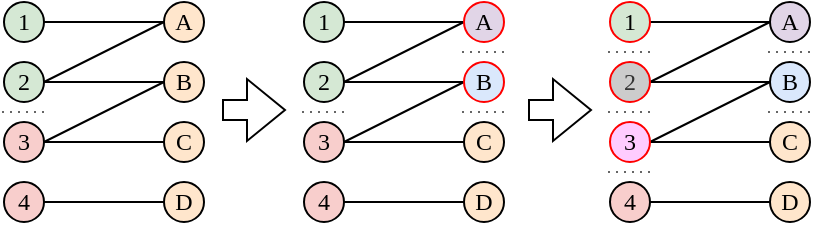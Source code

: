<mxfile version="28.2.0">
  <diagram id="zyJ3Icx23RCnWpEzb_S5" name="Page-1">
    <mxGraphModel dx="554" dy="335" grid="1" gridSize="2" guides="1" tooltips="1" connect="1" arrows="1" fold="1" page="1" pageScale="1" pageWidth="1169" pageHeight="827" math="0" shadow="0">
      <root>
        <mxCell id="0" />
        <mxCell id="1" parent="0" />
        <mxCell id="n7IsdOz3dWg-6jc3cimt-52" style="edgeStyle=none;shape=connector;rounded=0;orthogonalLoop=1;jettySize=auto;html=1;strokeColor=default;align=center;verticalAlign=middle;fontFamily=Helvetica;fontSize=11;fontColor=default;labelBackgroundColor=default;endArrow=none;endFill=0;entryX=0;entryY=0.5;entryDx=0;entryDy=0;" parent="1" source="n7IsdOz3dWg-6jc3cimt-2" target="n7IsdOz3dWg-6jc3cimt-43" edge="1">
          <mxGeometry relative="1" as="geometry" />
        </mxCell>
        <mxCell id="n7IsdOz3dWg-6jc3cimt-2" value="1" style="ellipse;whiteSpace=wrap;html=1;aspect=fixed;fontFamily=Times New Roman;fillColor=#d5e8d4;strokeColor=default;" parent="1" vertex="1">
          <mxGeometry x="460" y="130" width="20" height="20" as="geometry" />
        </mxCell>
        <mxCell id="n7IsdOz3dWg-6jc3cimt-54" style="edgeStyle=none;shape=connector;rounded=0;orthogonalLoop=1;jettySize=auto;html=1;entryX=0;entryY=0.5;entryDx=0;entryDy=0;strokeColor=default;align=center;verticalAlign=middle;fontFamily=Helvetica;fontSize=11;fontColor=default;labelBackgroundColor=default;endArrow=none;endFill=0;exitX=1;exitY=0.5;exitDx=0;exitDy=0;" parent="1" source="n7IsdOz3dWg-6jc3cimt-4" target="n7IsdOz3dWg-6jc3cimt-43" edge="1">
          <mxGeometry relative="1" as="geometry" />
        </mxCell>
        <mxCell id="n7IsdOz3dWg-6jc3cimt-55" style="edgeStyle=none;shape=connector;rounded=0;orthogonalLoop=1;jettySize=auto;html=1;entryX=0;entryY=0.5;entryDx=0;entryDy=0;strokeColor=default;align=center;verticalAlign=middle;fontFamily=Helvetica;fontSize=11;fontColor=default;labelBackgroundColor=default;endArrow=none;endFill=0;" parent="1" source="n7IsdOz3dWg-6jc3cimt-4" target="n7IsdOz3dWg-6jc3cimt-44" edge="1">
          <mxGeometry relative="1" as="geometry" />
        </mxCell>
        <mxCell id="n7IsdOz3dWg-6jc3cimt-4" value="2" style="ellipse;whiteSpace=wrap;html=1;aspect=fixed;fontFamily=Times New Roman;fillColor=#d5e8d4;strokeColor=default;" parent="1" vertex="1">
          <mxGeometry x="460" y="160" width="20" height="20" as="geometry" />
        </mxCell>
        <mxCell id="n7IsdOz3dWg-6jc3cimt-56" style="edgeStyle=none;shape=connector;rounded=0;orthogonalLoop=1;jettySize=auto;html=1;entryX=0;entryY=0.5;entryDx=0;entryDy=0;strokeColor=default;align=center;verticalAlign=middle;fontFamily=Helvetica;fontSize=11;fontColor=default;labelBackgroundColor=default;endArrow=none;endFill=0;exitX=1;exitY=0.5;exitDx=0;exitDy=0;" parent="1" source="n7IsdOz3dWg-6jc3cimt-7" target="n7IsdOz3dWg-6jc3cimt-45" edge="1">
          <mxGeometry relative="1" as="geometry" />
        </mxCell>
        <mxCell id="n7IsdOz3dWg-6jc3cimt-57" style="edgeStyle=none;shape=connector;rounded=0;orthogonalLoop=1;jettySize=auto;html=1;exitX=1;exitY=0.5;exitDx=0;exitDy=0;entryX=0;entryY=0.5;entryDx=0;entryDy=0;strokeColor=default;align=center;verticalAlign=middle;fontFamily=Helvetica;fontSize=11;fontColor=default;labelBackgroundColor=default;endArrow=none;endFill=0;" parent="1" source="n7IsdOz3dWg-6jc3cimt-7" target="n7IsdOz3dWg-6jc3cimt-44" edge="1">
          <mxGeometry relative="1" as="geometry" />
        </mxCell>
        <mxCell id="n7IsdOz3dWg-6jc3cimt-7" value="3" style="ellipse;whiteSpace=wrap;html=1;aspect=fixed;fontFamily=Times New Roman;fillColor=#f8cecc;strokeColor=default;" parent="1" vertex="1">
          <mxGeometry x="460" y="190" width="20" height="20" as="geometry" />
        </mxCell>
        <mxCell id="n7IsdOz3dWg-6jc3cimt-58" style="edgeStyle=none;shape=connector;rounded=0;orthogonalLoop=1;jettySize=auto;html=1;exitX=1;exitY=0.5;exitDx=0;exitDy=0;entryX=0;entryY=0.5;entryDx=0;entryDy=0;strokeColor=default;align=center;verticalAlign=middle;fontFamily=Helvetica;fontSize=11;fontColor=default;labelBackgroundColor=default;endArrow=none;endFill=0;" parent="1" source="n7IsdOz3dWg-6jc3cimt-10" target="n7IsdOz3dWg-6jc3cimt-46" edge="1">
          <mxGeometry relative="1" as="geometry" />
        </mxCell>
        <mxCell id="n7IsdOz3dWg-6jc3cimt-10" value="4" style="ellipse;whiteSpace=wrap;html=1;aspect=fixed;fontFamily=Times New Roman;fillColor=#f8cecc;strokeColor=default;" parent="1" vertex="1">
          <mxGeometry x="460" y="220" width="20" height="20" as="geometry" />
        </mxCell>
        <mxCell id="n7IsdOz3dWg-6jc3cimt-43" value="A" style="ellipse;whiteSpace=wrap;html=1;aspect=fixed;fontFamily=Times New Roman;fillColor=#ffe6cc;strokeColor=default;" parent="1" vertex="1">
          <mxGeometry x="540" y="130" width="20" height="20" as="geometry" />
        </mxCell>
        <mxCell id="n7IsdOz3dWg-6jc3cimt-44" value="B" style="ellipse;whiteSpace=wrap;html=1;aspect=fixed;fontFamily=Times New Roman;fillColor=#ffe6cc;strokeColor=default;" parent="1" vertex="1">
          <mxGeometry x="540" y="160" width="20" height="20" as="geometry" />
        </mxCell>
        <mxCell id="n7IsdOz3dWg-6jc3cimt-45" value="C" style="ellipse;whiteSpace=wrap;html=1;aspect=fixed;fontFamily=Times New Roman;fillColor=#ffe6cc;strokeColor=default;" parent="1" vertex="1">
          <mxGeometry x="540" y="190" width="20" height="20" as="geometry" />
        </mxCell>
        <mxCell id="n7IsdOz3dWg-6jc3cimt-46" value="D" style="ellipse;whiteSpace=wrap;html=1;aspect=fixed;fontFamily=Times New Roman;fillColor=#ffe6cc;strokeColor=default;" parent="1" vertex="1">
          <mxGeometry x="540" y="220" width="20" height="20" as="geometry" />
        </mxCell>
        <mxCell id="n7IsdOz3dWg-6jc3cimt-59" value="" style="endArrow=none;dashed=1;html=1;dashPattern=1 3;strokeWidth=1;rounded=0;strokeColor=#666666;align=center;verticalAlign=middle;fontFamily=Helvetica;fontSize=11;fontColor=default;labelBackgroundColor=default;fillColor=#f5f5f5;" parent="1" edge="1">
          <mxGeometry width="50" height="50" relative="1" as="geometry">
            <mxPoint x="459" y="185" as="sourcePoint" />
            <mxPoint x="481" y="185" as="targetPoint" />
          </mxGeometry>
        </mxCell>
        <mxCell id="n7IsdOz3dWg-6jc3cimt-60" style="edgeStyle=none;shape=connector;rounded=0;orthogonalLoop=1;jettySize=auto;html=1;strokeColor=default;align=center;verticalAlign=middle;fontFamily=Helvetica;fontSize=11;fontColor=default;labelBackgroundColor=default;endArrow=none;endFill=0;entryX=0;entryY=0.5;entryDx=0;entryDy=0;" parent="1" source="n7IsdOz3dWg-6jc3cimt-61" target="n7IsdOz3dWg-6jc3cimt-70" edge="1">
          <mxGeometry relative="1" as="geometry" />
        </mxCell>
        <mxCell id="n7IsdOz3dWg-6jc3cimt-61" value="1" style="ellipse;whiteSpace=wrap;html=1;aspect=fixed;fontFamily=Times New Roman;fillColor=#d5e8d4;strokeColor=default;" parent="1" vertex="1">
          <mxGeometry x="610" y="130" width="20" height="20" as="geometry" />
        </mxCell>
        <mxCell id="n7IsdOz3dWg-6jc3cimt-62" style="edgeStyle=none;shape=connector;rounded=0;orthogonalLoop=1;jettySize=auto;html=1;entryX=0;entryY=0.5;entryDx=0;entryDy=0;strokeColor=default;align=center;verticalAlign=middle;fontFamily=Helvetica;fontSize=11;fontColor=default;labelBackgroundColor=default;endArrow=none;endFill=0;exitX=1;exitY=0.5;exitDx=0;exitDy=0;" parent="1" source="n7IsdOz3dWg-6jc3cimt-64" target="n7IsdOz3dWg-6jc3cimt-70" edge="1">
          <mxGeometry relative="1" as="geometry" />
        </mxCell>
        <mxCell id="n7IsdOz3dWg-6jc3cimt-63" style="edgeStyle=none;shape=connector;rounded=0;orthogonalLoop=1;jettySize=auto;html=1;entryX=0;entryY=0.5;entryDx=0;entryDy=0;strokeColor=default;align=center;verticalAlign=middle;fontFamily=Helvetica;fontSize=11;fontColor=default;labelBackgroundColor=default;endArrow=none;endFill=0;" parent="1" source="n7IsdOz3dWg-6jc3cimt-64" target="n7IsdOz3dWg-6jc3cimt-71" edge="1">
          <mxGeometry relative="1" as="geometry" />
        </mxCell>
        <mxCell id="n7IsdOz3dWg-6jc3cimt-64" value="2" style="ellipse;whiteSpace=wrap;html=1;aspect=fixed;fontFamily=Times New Roman;fillColor=#d5e8d4;strokeColor=default;" parent="1" vertex="1">
          <mxGeometry x="610" y="160" width="20" height="20" as="geometry" />
        </mxCell>
        <mxCell id="n7IsdOz3dWg-6jc3cimt-65" style="edgeStyle=none;shape=connector;rounded=0;orthogonalLoop=1;jettySize=auto;html=1;entryX=0;entryY=0.5;entryDx=0;entryDy=0;strokeColor=default;align=center;verticalAlign=middle;fontFamily=Helvetica;fontSize=11;fontColor=default;labelBackgroundColor=default;endArrow=none;endFill=0;exitX=1;exitY=0.5;exitDx=0;exitDy=0;" parent="1" source="n7IsdOz3dWg-6jc3cimt-67" target="n7IsdOz3dWg-6jc3cimt-72" edge="1">
          <mxGeometry relative="1" as="geometry" />
        </mxCell>
        <mxCell id="n7IsdOz3dWg-6jc3cimt-66" style="edgeStyle=none;shape=connector;rounded=0;orthogonalLoop=1;jettySize=auto;html=1;exitX=1;exitY=0.5;exitDx=0;exitDy=0;entryX=0;entryY=0.5;entryDx=0;entryDy=0;strokeColor=default;align=center;verticalAlign=middle;fontFamily=Helvetica;fontSize=11;fontColor=default;labelBackgroundColor=default;endArrow=none;endFill=0;" parent="1" source="n7IsdOz3dWg-6jc3cimt-67" target="n7IsdOz3dWg-6jc3cimt-71" edge="1">
          <mxGeometry relative="1" as="geometry" />
        </mxCell>
        <mxCell id="n7IsdOz3dWg-6jc3cimt-67" value="3" style="ellipse;whiteSpace=wrap;html=1;aspect=fixed;fontFamily=Times New Roman;fillColor=#f8cecc;strokeColor=default;" parent="1" vertex="1">
          <mxGeometry x="610" y="190" width="20" height="20" as="geometry" />
        </mxCell>
        <mxCell id="n7IsdOz3dWg-6jc3cimt-68" style="edgeStyle=none;shape=connector;rounded=0;orthogonalLoop=1;jettySize=auto;html=1;exitX=1;exitY=0.5;exitDx=0;exitDy=0;entryX=0;entryY=0.5;entryDx=0;entryDy=0;strokeColor=default;align=center;verticalAlign=middle;fontFamily=Helvetica;fontSize=11;fontColor=default;labelBackgroundColor=default;endArrow=none;endFill=0;" parent="1" source="n7IsdOz3dWg-6jc3cimt-69" target="n7IsdOz3dWg-6jc3cimt-73" edge="1">
          <mxGeometry relative="1" as="geometry" />
        </mxCell>
        <mxCell id="n7IsdOz3dWg-6jc3cimt-69" value="4" style="ellipse;whiteSpace=wrap;html=1;aspect=fixed;fontFamily=Times New Roman;fillColor=#f8cecc;strokeColor=default;" parent="1" vertex="1">
          <mxGeometry x="610" y="220" width="20" height="20" as="geometry" />
        </mxCell>
        <mxCell id="n7IsdOz3dWg-6jc3cimt-70" value="A" style="ellipse;whiteSpace=wrap;html=1;aspect=fixed;fontFamily=Times New Roman;fillColor=#e1d5e7;strokeColor=#FF0000;" parent="1" vertex="1">
          <mxGeometry x="690" y="130" width="20" height="20" as="geometry" />
        </mxCell>
        <mxCell id="n7IsdOz3dWg-6jc3cimt-71" value="B" style="ellipse;whiteSpace=wrap;html=1;aspect=fixed;fontFamily=Times New Roman;fillColor=#dae8fc;strokeColor=#FF0000;" parent="1" vertex="1">
          <mxGeometry x="690" y="160" width="20" height="20" as="geometry" />
        </mxCell>
        <mxCell id="n7IsdOz3dWg-6jc3cimt-72" value="C" style="ellipse;whiteSpace=wrap;html=1;aspect=fixed;fontFamily=Times New Roman;fillColor=#ffe6cc;strokeColor=default;" parent="1" vertex="1">
          <mxGeometry x="690" y="190" width="20" height="20" as="geometry" />
        </mxCell>
        <mxCell id="n7IsdOz3dWg-6jc3cimt-73" value="D" style="ellipse;whiteSpace=wrap;html=1;aspect=fixed;fontFamily=Times New Roman;fillColor=#ffe6cc;strokeColor=default;" parent="1" vertex="1">
          <mxGeometry x="690" y="220" width="20" height="20" as="geometry" />
        </mxCell>
        <mxCell id="n7IsdOz3dWg-6jc3cimt-74" value="" style="endArrow=none;dashed=1;html=1;dashPattern=1 3;strokeWidth=1;rounded=0;strokeColor=#666666;align=center;verticalAlign=middle;fontFamily=Helvetica;fontSize=11;fontColor=default;labelBackgroundColor=default;fillColor=#f5f5f5;" parent="1" edge="1">
          <mxGeometry width="50" height="50" relative="1" as="geometry">
            <mxPoint x="609" y="185" as="sourcePoint" />
            <mxPoint x="631" y="185" as="targetPoint" />
          </mxGeometry>
        </mxCell>
        <mxCell id="n7IsdOz3dWg-6jc3cimt-75" value="" style="shape=flexArrow;endArrow=classic;html=1;rounded=0;align=center;verticalAlign=middle;fontFamily=Helvetica;fontSize=11;fontColor=default;labelBackgroundColor=default;shadow=0;flowAnimation=0;" parent="1" edge="1">
          <mxGeometry width="50" height="50" relative="1" as="geometry">
            <mxPoint x="569" y="184" as="sourcePoint" />
            <mxPoint x="601" y="184" as="targetPoint" />
          </mxGeometry>
        </mxCell>
        <mxCell id="n7IsdOz3dWg-6jc3cimt-76" style="edgeStyle=none;shape=connector;rounded=0;orthogonalLoop=1;jettySize=auto;html=1;strokeColor=default;align=center;verticalAlign=middle;fontFamily=Helvetica;fontSize=11;fontColor=default;labelBackgroundColor=default;endArrow=none;endFill=0;entryX=0;entryY=0.5;entryDx=0;entryDy=0;" parent="1" source="n7IsdOz3dWg-6jc3cimt-77" target="n7IsdOz3dWg-6jc3cimt-86" edge="1">
          <mxGeometry relative="1" as="geometry" />
        </mxCell>
        <mxCell id="n7IsdOz3dWg-6jc3cimt-77" value="1" style="ellipse;whiteSpace=wrap;html=1;aspect=fixed;fontFamily=Times New Roman;fillColor=#d5e8d4;strokeColor=#FF0000;" parent="1" vertex="1">
          <mxGeometry x="763" y="130" width="20" height="20" as="geometry" />
        </mxCell>
        <mxCell id="n7IsdOz3dWg-6jc3cimt-78" style="edgeStyle=none;shape=connector;rounded=0;orthogonalLoop=1;jettySize=auto;html=1;entryX=0;entryY=0.5;entryDx=0;entryDy=0;strokeColor=default;align=center;verticalAlign=middle;fontFamily=Helvetica;fontSize=11;fontColor=default;labelBackgroundColor=default;endArrow=none;endFill=0;exitX=1;exitY=0.5;exitDx=0;exitDy=0;" parent="1" source="n7IsdOz3dWg-6jc3cimt-80" target="n7IsdOz3dWg-6jc3cimt-86" edge="1">
          <mxGeometry relative="1" as="geometry" />
        </mxCell>
        <mxCell id="n7IsdOz3dWg-6jc3cimt-79" style="edgeStyle=none;shape=connector;rounded=0;orthogonalLoop=1;jettySize=auto;html=1;entryX=0;entryY=0.5;entryDx=0;entryDy=0;strokeColor=default;align=center;verticalAlign=middle;fontFamily=Helvetica;fontSize=11;fontColor=default;labelBackgroundColor=default;endArrow=none;endFill=0;" parent="1" source="n7IsdOz3dWg-6jc3cimt-80" target="n7IsdOz3dWg-6jc3cimt-87" edge="1">
          <mxGeometry relative="1" as="geometry" />
        </mxCell>
        <mxCell id="n7IsdOz3dWg-6jc3cimt-80" value="2" style="ellipse;whiteSpace=wrap;html=1;aspect=fixed;fontFamily=Times New Roman;fillColor=#CCCCCC;strokeColor=#FF0000;fontColor=#333333;" parent="1" vertex="1">
          <mxGeometry x="763" y="160" width="20" height="20" as="geometry" />
        </mxCell>
        <mxCell id="n7IsdOz3dWg-6jc3cimt-81" style="edgeStyle=none;shape=connector;rounded=0;orthogonalLoop=1;jettySize=auto;html=1;entryX=0;entryY=0.5;entryDx=0;entryDy=0;strokeColor=default;align=center;verticalAlign=middle;fontFamily=Helvetica;fontSize=11;fontColor=default;labelBackgroundColor=default;endArrow=none;endFill=0;exitX=1;exitY=0.5;exitDx=0;exitDy=0;" parent="1" source="n7IsdOz3dWg-6jc3cimt-83" target="n7IsdOz3dWg-6jc3cimt-88" edge="1">
          <mxGeometry relative="1" as="geometry" />
        </mxCell>
        <mxCell id="n7IsdOz3dWg-6jc3cimt-82" style="edgeStyle=none;shape=connector;rounded=0;orthogonalLoop=1;jettySize=auto;html=1;exitX=1;exitY=0.5;exitDx=0;exitDy=0;entryX=0;entryY=0.5;entryDx=0;entryDy=0;strokeColor=default;align=center;verticalAlign=middle;fontFamily=Helvetica;fontSize=11;fontColor=default;labelBackgroundColor=default;endArrow=none;endFill=0;" parent="1" source="n7IsdOz3dWg-6jc3cimt-83" target="n7IsdOz3dWg-6jc3cimt-87" edge="1">
          <mxGeometry relative="1" as="geometry" />
        </mxCell>
        <mxCell id="n7IsdOz3dWg-6jc3cimt-83" value="3" style="ellipse;whiteSpace=wrap;html=1;aspect=fixed;fontFamily=Times New Roman;fillColor=#FFCCFF;strokeColor=#FF0000;" parent="1" vertex="1">
          <mxGeometry x="763" y="190" width="20" height="20" as="geometry" />
        </mxCell>
        <mxCell id="n7IsdOz3dWg-6jc3cimt-84" style="edgeStyle=none;shape=connector;rounded=0;orthogonalLoop=1;jettySize=auto;html=1;exitX=1;exitY=0.5;exitDx=0;exitDy=0;entryX=0;entryY=0.5;entryDx=0;entryDy=0;strokeColor=default;align=center;verticalAlign=middle;fontFamily=Helvetica;fontSize=11;fontColor=default;labelBackgroundColor=default;endArrow=none;endFill=0;" parent="1" source="n7IsdOz3dWg-6jc3cimt-85" target="n7IsdOz3dWg-6jc3cimt-89" edge="1">
          <mxGeometry relative="1" as="geometry" />
        </mxCell>
        <mxCell id="n7IsdOz3dWg-6jc3cimt-85" value="4" style="ellipse;whiteSpace=wrap;html=1;aspect=fixed;fontFamily=Times New Roman;fillColor=#f8cecc;strokeColor=default;" parent="1" vertex="1">
          <mxGeometry x="763" y="220" width="20" height="20" as="geometry" />
        </mxCell>
        <mxCell id="n7IsdOz3dWg-6jc3cimt-86" value="A" style="ellipse;whiteSpace=wrap;html=1;aspect=fixed;fontFamily=Times New Roman;fillColor=#e1d5e7;strokeColor=default;" parent="1" vertex="1">
          <mxGeometry x="843" y="130" width="20" height="20" as="geometry" />
        </mxCell>
        <mxCell id="n7IsdOz3dWg-6jc3cimt-87" value="B" style="ellipse;whiteSpace=wrap;html=1;aspect=fixed;fontFamily=Times New Roman;fillColor=#dae8fc;strokeColor=default;" parent="1" vertex="1">
          <mxGeometry x="843" y="160" width="20" height="20" as="geometry" />
        </mxCell>
        <mxCell id="n7IsdOz3dWg-6jc3cimt-88" value="C" style="ellipse;whiteSpace=wrap;html=1;aspect=fixed;fontFamily=Times New Roman;fillColor=#ffe6cc;strokeColor=default;" parent="1" vertex="1">
          <mxGeometry x="843" y="190" width="20" height="20" as="geometry" />
        </mxCell>
        <mxCell id="n7IsdOz3dWg-6jc3cimt-89" value="D" style="ellipse;whiteSpace=wrap;html=1;aspect=fixed;fontFamily=Times New Roman;fillColor=#ffe6cc;strokeColor=default;" parent="1" vertex="1">
          <mxGeometry x="843" y="220" width="20" height="20" as="geometry" />
        </mxCell>
        <mxCell id="n7IsdOz3dWg-6jc3cimt-90" value="" style="endArrow=none;dashed=1;html=1;dashPattern=1 3;strokeWidth=1;rounded=0;strokeColor=#666666;align=center;verticalAlign=middle;fontFamily=Helvetica;fontSize=11;fontColor=default;labelBackgroundColor=default;fillColor=#f5f5f5;" parent="1" edge="1">
          <mxGeometry width="50" height="50" relative="1" as="geometry">
            <mxPoint x="762" y="185" as="sourcePoint" />
            <mxPoint x="784" y="185" as="targetPoint" />
          </mxGeometry>
        </mxCell>
        <mxCell id="n7IsdOz3dWg-6jc3cimt-91" value="" style="shape=flexArrow;endArrow=classic;html=1;rounded=0;align=center;verticalAlign=middle;fontFamily=Helvetica;fontSize=11;fontColor=default;labelBackgroundColor=default;shadow=0;flowAnimation=0;" parent="1" edge="1">
          <mxGeometry width="50" height="50" relative="1" as="geometry">
            <mxPoint x="722" y="184" as="sourcePoint" />
            <mxPoint x="754" y="184" as="targetPoint" />
          </mxGeometry>
        </mxCell>
        <mxCell id="n7IsdOz3dWg-6jc3cimt-108" value="" style="endArrow=none;dashed=1;html=1;dashPattern=1 3;strokeWidth=1;rounded=0;strokeColor=#666666;align=center;verticalAlign=middle;fontFamily=Helvetica;fontSize=11;fontColor=default;labelBackgroundColor=default;fillColor=#f5f5f5;" parent="1" edge="1">
          <mxGeometry width="50" height="50" relative="1" as="geometry">
            <mxPoint x="689" y="155" as="sourcePoint" />
            <mxPoint x="711" y="155" as="targetPoint" />
          </mxGeometry>
        </mxCell>
        <mxCell id="n7IsdOz3dWg-6jc3cimt-109" value="" style="endArrow=none;dashed=1;html=1;dashPattern=1 3;strokeWidth=1;rounded=0;strokeColor=#666666;align=center;verticalAlign=middle;fontFamily=Helvetica;fontSize=11;fontColor=default;labelBackgroundColor=default;fillColor=#f5f5f5;" parent="1" edge="1">
          <mxGeometry width="50" height="50" relative="1" as="geometry">
            <mxPoint x="689" y="185" as="sourcePoint" />
            <mxPoint x="711" y="185" as="targetPoint" />
          </mxGeometry>
        </mxCell>
        <mxCell id="n7IsdOz3dWg-6jc3cimt-110" value="" style="endArrow=none;dashed=1;html=1;dashPattern=1 3;strokeWidth=1;rounded=0;strokeColor=#666666;align=center;verticalAlign=middle;fontFamily=Helvetica;fontSize=11;fontColor=default;labelBackgroundColor=default;fillColor=#f5f5f5;" parent="1" edge="1">
          <mxGeometry width="50" height="50" relative="1" as="geometry">
            <mxPoint x="762" y="215" as="sourcePoint" />
            <mxPoint x="784" y="215" as="targetPoint" />
          </mxGeometry>
        </mxCell>
        <mxCell id="n7IsdOz3dWg-6jc3cimt-111" value="" style="endArrow=none;dashed=1;html=1;dashPattern=1 3;strokeWidth=1;rounded=0;strokeColor=#666666;align=center;verticalAlign=middle;fontFamily=Helvetica;fontSize=11;fontColor=default;labelBackgroundColor=default;fillColor=#f5f5f5;" parent="1" edge="1">
          <mxGeometry width="50" height="50" relative="1" as="geometry">
            <mxPoint x="762" y="155" as="sourcePoint" />
            <mxPoint x="784" y="155" as="targetPoint" />
          </mxGeometry>
        </mxCell>
        <mxCell id="n7IsdOz3dWg-6jc3cimt-112" value="" style="endArrow=none;dashed=1;html=1;dashPattern=1 3;strokeWidth=1;rounded=0;strokeColor=#666666;align=center;verticalAlign=middle;fontFamily=Helvetica;fontSize=11;fontColor=default;labelBackgroundColor=default;fillColor=#f5f5f5;" parent="1" edge="1">
          <mxGeometry width="50" height="50" relative="1" as="geometry">
            <mxPoint x="842" y="185" as="sourcePoint" />
            <mxPoint x="864" y="185" as="targetPoint" />
          </mxGeometry>
        </mxCell>
        <mxCell id="n7IsdOz3dWg-6jc3cimt-113" value="" style="endArrow=none;dashed=1;html=1;dashPattern=1 3;strokeWidth=1;rounded=0;strokeColor=#666666;align=center;verticalAlign=middle;fontFamily=Helvetica;fontSize=11;fontColor=default;labelBackgroundColor=default;fillColor=#f5f5f5;" parent="1" edge="1">
          <mxGeometry width="50" height="50" relative="1" as="geometry">
            <mxPoint x="842" y="155" as="sourcePoint" />
            <mxPoint x="864" y="155" as="targetPoint" />
          </mxGeometry>
        </mxCell>
      </root>
    </mxGraphModel>
  </diagram>
</mxfile>
